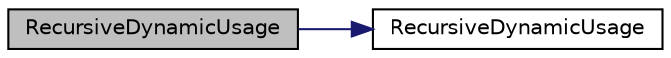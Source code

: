 digraph "RecursiveDynamicUsage"
{
  edge [fontname="Helvetica",fontsize="10",labelfontname="Helvetica",labelfontsize="10"];
  node [fontname="Helvetica",fontsize="10",shape=record];
  rankdir="LR";
  Node11 [label="RecursiveDynamicUsage",height=0.2,width=0.4,color="black", fillcolor="grey75", style="filled", fontcolor="black"];
  Node11 -> Node12 [color="midnightblue",fontsize="10",style="solid",fontname="Helvetica"];
  Node12 [label="RecursiveDynamicUsage",height=0.2,width=0.4,color="black", fillcolor="white", style="filled",URL="$db/d70/core__memusage_8h.html#a18e1e611662fcad8ad04ad0a85e84d08"];
}
